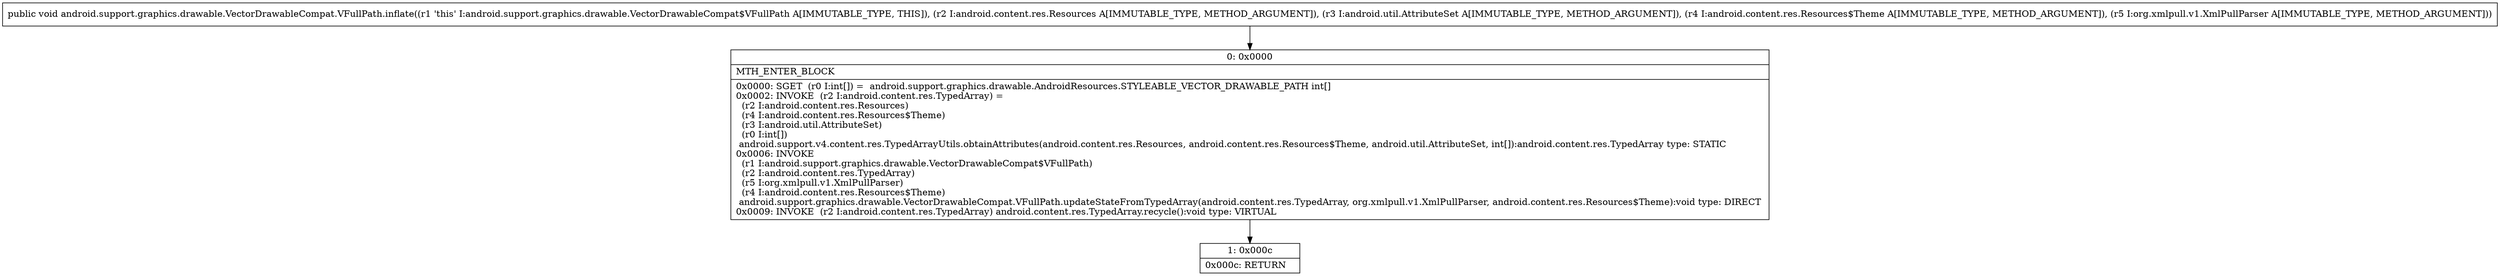 digraph "CFG forandroid.support.graphics.drawable.VectorDrawableCompat.VFullPath.inflate(Landroid\/content\/res\/Resources;Landroid\/util\/AttributeSet;Landroid\/content\/res\/Resources$Theme;Lorg\/xmlpull\/v1\/XmlPullParser;)V" {
Node_0 [shape=record,label="{0\:\ 0x0000|MTH_ENTER_BLOCK\l|0x0000: SGET  (r0 I:int[]) =  android.support.graphics.drawable.AndroidResources.STYLEABLE_VECTOR_DRAWABLE_PATH int[] \l0x0002: INVOKE  (r2 I:android.content.res.TypedArray) = \l  (r2 I:android.content.res.Resources)\l  (r4 I:android.content.res.Resources$Theme)\l  (r3 I:android.util.AttributeSet)\l  (r0 I:int[])\l android.support.v4.content.res.TypedArrayUtils.obtainAttributes(android.content.res.Resources, android.content.res.Resources$Theme, android.util.AttributeSet, int[]):android.content.res.TypedArray type: STATIC \l0x0006: INVOKE  \l  (r1 I:android.support.graphics.drawable.VectorDrawableCompat$VFullPath)\l  (r2 I:android.content.res.TypedArray)\l  (r5 I:org.xmlpull.v1.XmlPullParser)\l  (r4 I:android.content.res.Resources$Theme)\l android.support.graphics.drawable.VectorDrawableCompat.VFullPath.updateStateFromTypedArray(android.content.res.TypedArray, org.xmlpull.v1.XmlPullParser, android.content.res.Resources$Theme):void type: DIRECT \l0x0009: INVOKE  (r2 I:android.content.res.TypedArray) android.content.res.TypedArray.recycle():void type: VIRTUAL \l}"];
Node_1 [shape=record,label="{1\:\ 0x000c|0x000c: RETURN   \l}"];
MethodNode[shape=record,label="{public void android.support.graphics.drawable.VectorDrawableCompat.VFullPath.inflate((r1 'this' I:android.support.graphics.drawable.VectorDrawableCompat$VFullPath A[IMMUTABLE_TYPE, THIS]), (r2 I:android.content.res.Resources A[IMMUTABLE_TYPE, METHOD_ARGUMENT]), (r3 I:android.util.AttributeSet A[IMMUTABLE_TYPE, METHOD_ARGUMENT]), (r4 I:android.content.res.Resources$Theme A[IMMUTABLE_TYPE, METHOD_ARGUMENT]), (r5 I:org.xmlpull.v1.XmlPullParser A[IMMUTABLE_TYPE, METHOD_ARGUMENT])) }"];
MethodNode -> Node_0;
Node_0 -> Node_1;
}

